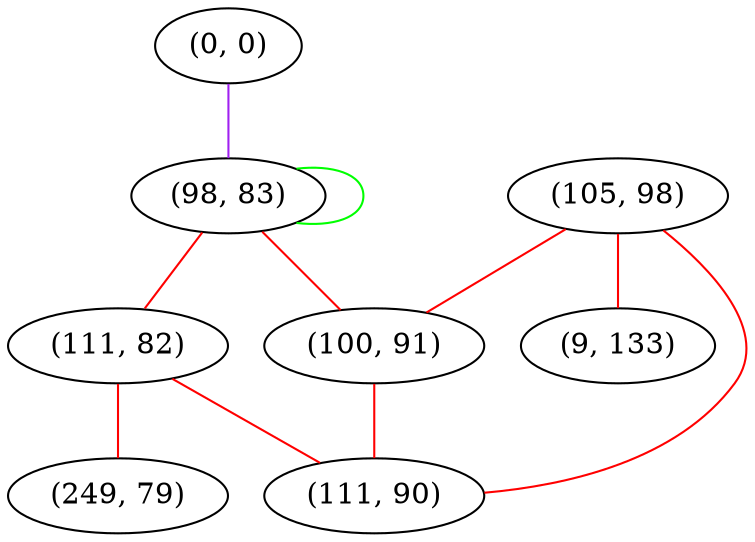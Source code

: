 graph "" {
"(0, 0)";
"(98, 83)";
"(105, 98)";
"(100, 91)";
"(111, 82)";
"(249, 79)";
"(9, 133)";
"(111, 90)";
"(0, 0)" -- "(98, 83)"  [color=purple, key=0, weight=4];
"(98, 83)" -- "(98, 83)"  [color=green, key=0, weight=2];
"(98, 83)" -- "(111, 82)"  [color=red, key=0, weight=1];
"(98, 83)" -- "(100, 91)"  [color=red, key=0, weight=1];
"(105, 98)" -- "(9, 133)"  [color=red, key=0, weight=1];
"(105, 98)" -- "(100, 91)"  [color=red, key=0, weight=1];
"(105, 98)" -- "(111, 90)"  [color=red, key=0, weight=1];
"(100, 91)" -- "(111, 90)"  [color=red, key=0, weight=1];
"(111, 82)" -- "(111, 90)"  [color=red, key=0, weight=1];
"(111, 82)" -- "(249, 79)"  [color=red, key=0, weight=1];
}
